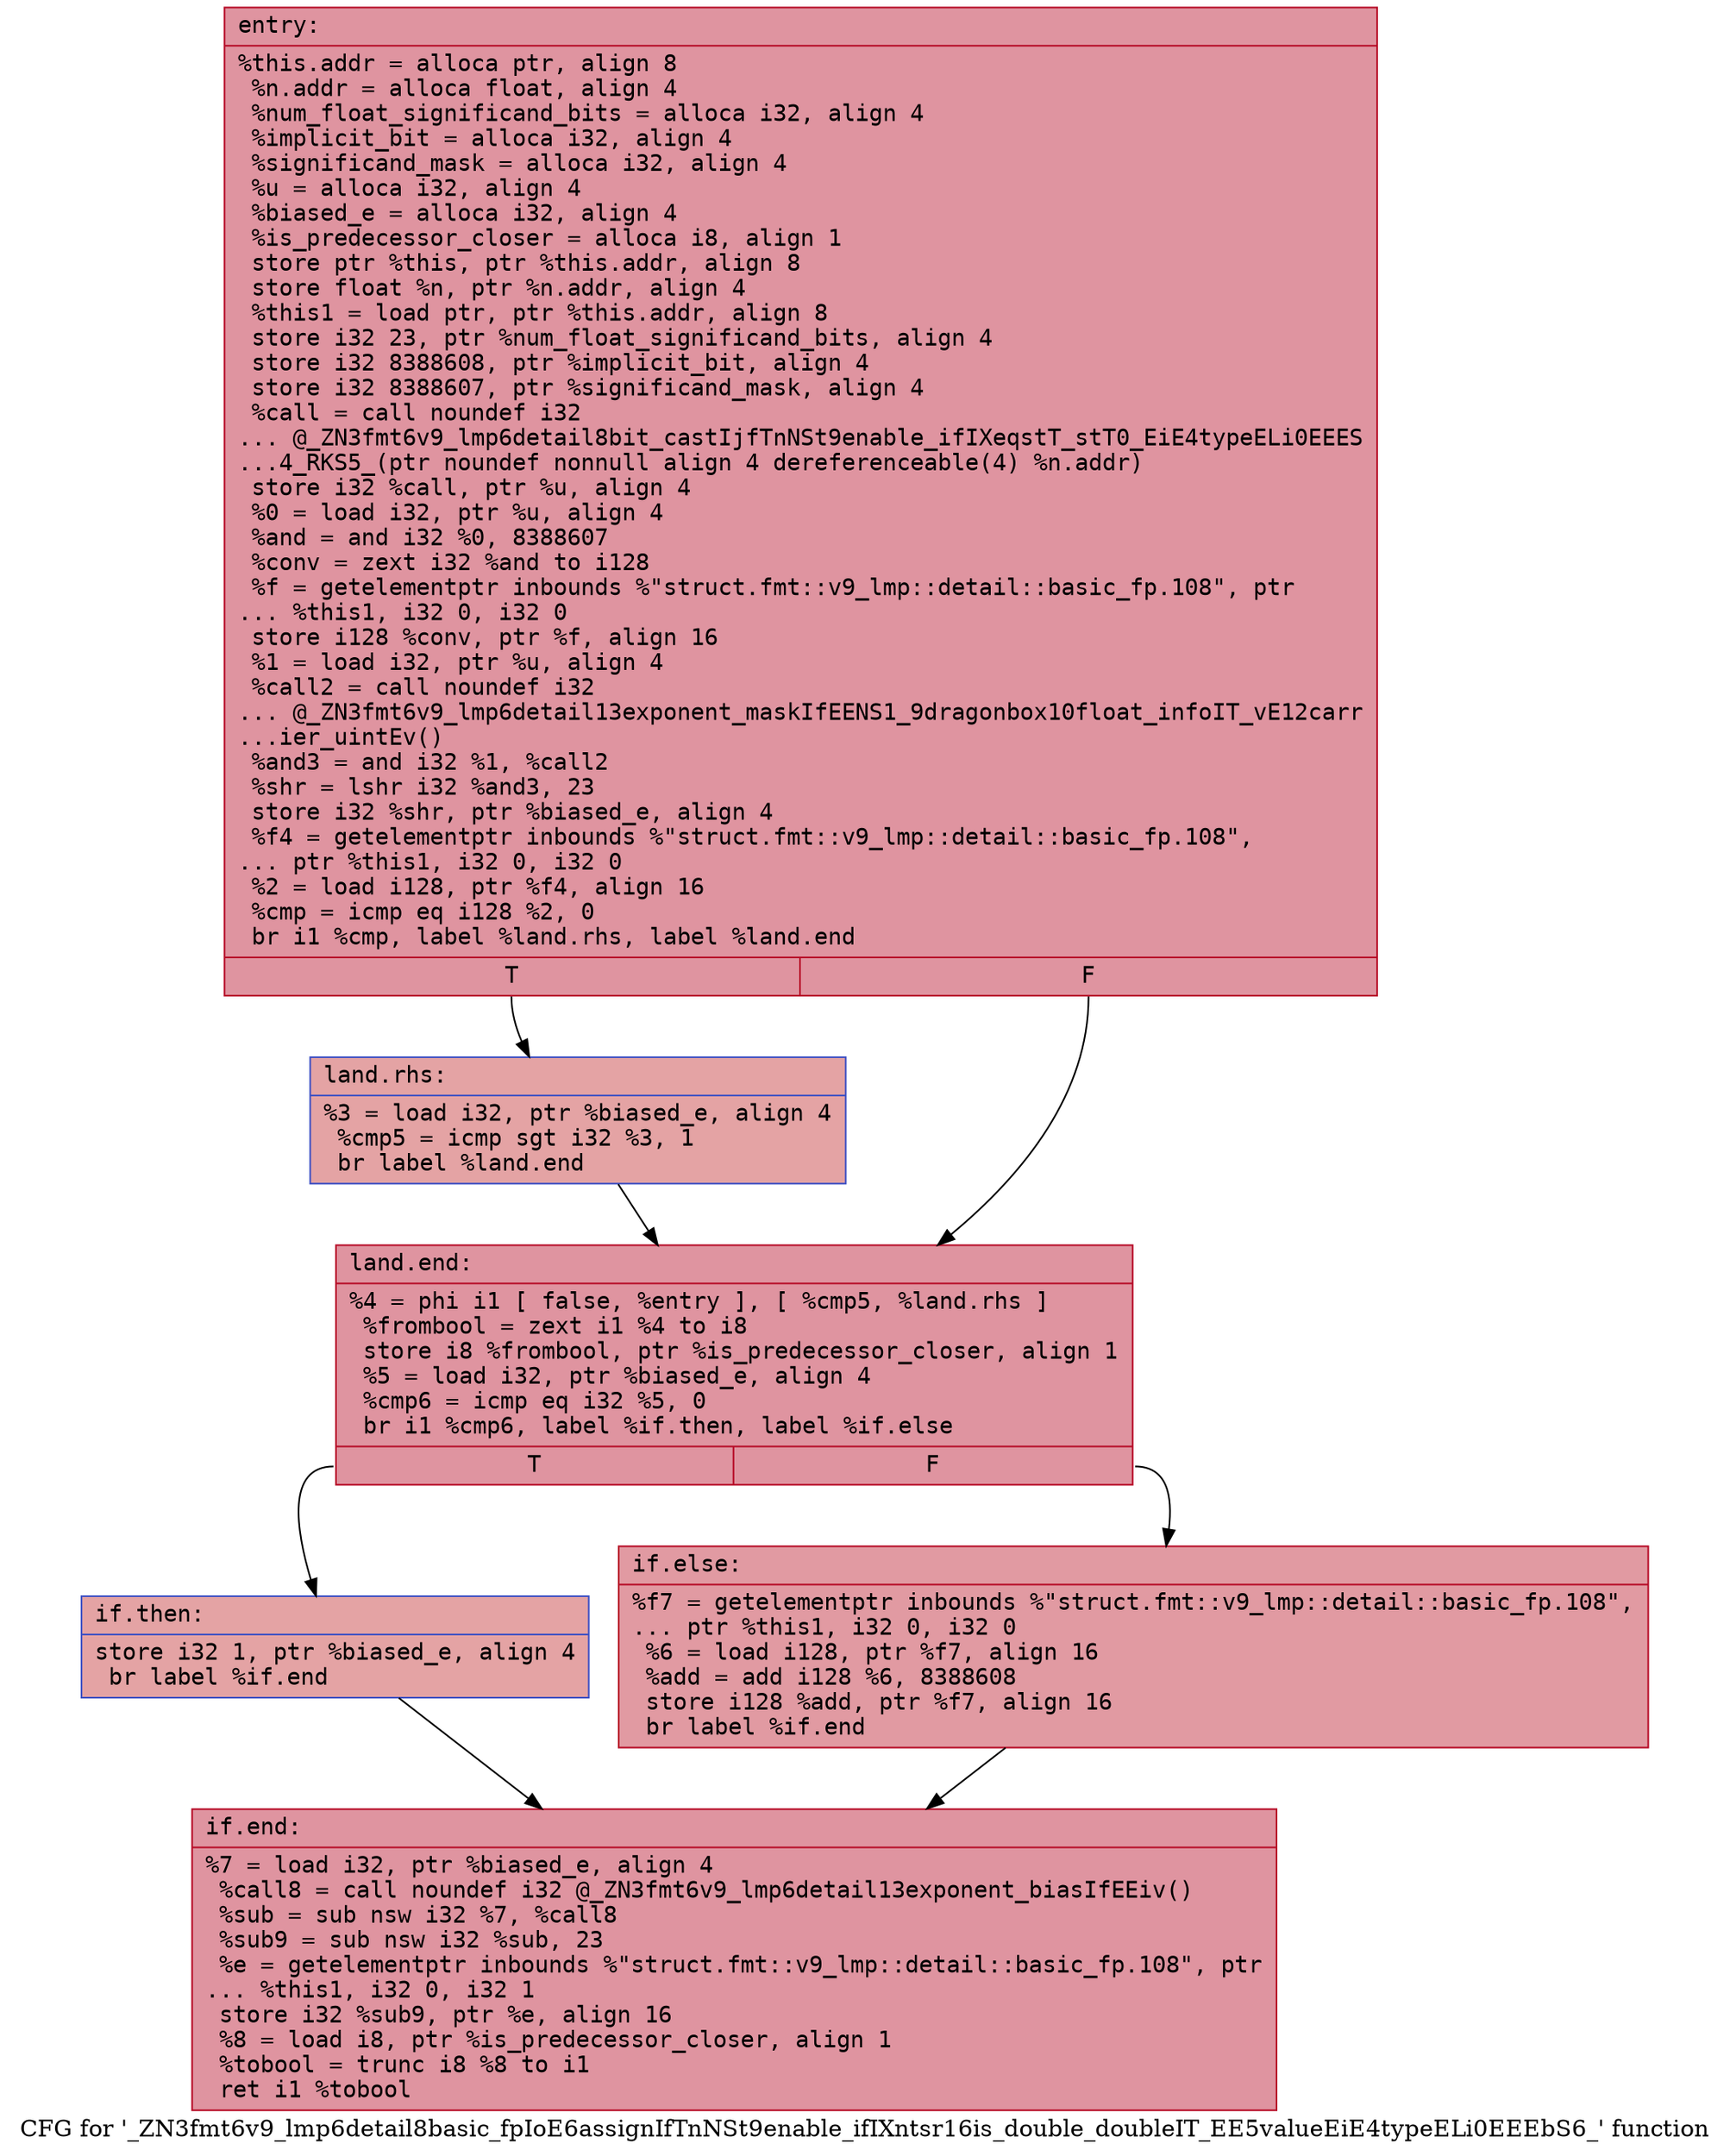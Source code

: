 digraph "CFG for '_ZN3fmt6v9_lmp6detail8basic_fpIoE6assignIfTnNSt9enable_ifIXntsr16is_double_doubleIT_EE5valueEiE4typeELi0EEEbS6_' function" {
	label="CFG for '_ZN3fmt6v9_lmp6detail8basic_fpIoE6assignIfTnNSt9enable_ifIXntsr16is_double_doubleIT_EE5valueEiE4typeELi0EEEbS6_' function";

	Node0x556bfebdb210 [shape=record,color="#b70d28ff", style=filled, fillcolor="#b70d2870" fontname="Courier",label="{entry:\l|  %this.addr = alloca ptr, align 8\l  %n.addr = alloca float, align 4\l  %num_float_significand_bits = alloca i32, align 4\l  %implicit_bit = alloca i32, align 4\l  %significand_mask = alloca i32, align 4\l  %u = alloca i32, align 4\l  %biased_e = alloca i32, align 4\l  %is_predecessor_closer = alloca i8, align 1\l  store ptr %this, ptr %this.addr, align 8\l  store float %n, ptr %n.addr, align 4\l  %this1 = load ptr, ptr %this.addr, align 8\l  store i32 23, ptr %num_float_significand_bits, align 4\l  store i32 8388608, ptr %implicit_bit, align 4\l  store i32 8388607, ptr %significand_mask, align 4\l  %call = call noundef i32\l... @_ZN3fmt6v9_lmp6detail8bit_castIjfTnNSt9enable_ifIXeqstT_stT0_EiE4typeELi0EEES\l...4_RKS5_(ptr noundef nonnull align 4 dereferenceable(4) %n.addr)\l  store i32 %call, ptr %u, align 4\l  %0 = load i32, ptr %u, align 4\l  %and = and i32 %0, 8388607\l  %conv = zext i32 %and to i128\l  %f = getelementptr inbounds %\"struct.fmt::v9_lmp::detail::basic_fp.108\", ptr\l... %this1, i32 0, i32 0\l  store i128 %conv, ptr %f, align 16\l  %1 = load i32, ptr %u, align 4\l  %call2 = call noundef i32\l... @_ZN3fmt6v9_lmp6detail13exponent_maskIfEENS1_9dragonbox10float_infoIT_vE12carr\l...ier_uintEv()\l  %and3 = and i32 %1, %call2\l  %shr = lshr i32 %and3, 23\l  store i32 %shr, ptr %biased_e, align 4\l  %f4 = getelementptr inbounds %\"struct.fmt::v9_lmp::detail::basic_fp.108\",\l... ptr %this1, i32 0, i32 0\l  %2 = load i128, ptr %f4, align 16\l  %cmp = icmp eq i128 %2, 0\l  br i1 %cmp, label %land.rhs, label %land.end\l|{<s0>T|<s1>F}}"];
	Node0x556bfebdb210:s0 -> Node0x556bfebdc850[tooltip="entry -> land.rhs\nProbability 37.50%" ];
	Node0x556bfebdb210:s1 -> Node0x556bfebdc8a0[tooltip="entry -> land.end\nProbability 62.50%" ];
	Node0x556bfebdc850 [shape=record,color="#3d50c3ff", style=filled, fillcolor="#c32e3170" fontname="Courier",label="{land.rhs:\l|  %3 = load i32, ptr %biased_e, align 4\l  %cmp5 = icmp sgt i32 %3, 1\l  br label %land.end\l}"];
	Node0x556bfebdc850 -> Node0x556bfebdc8a0[tooltip="land.rhs -> land.end\nProbability 100.00%" ];
	Node0x556bfebdc8a0 [shape=record,color="#b70d28ff", style=filled, fillcolor="#b70d2870" fontname="Courier",label="{land.end:\l|  %4 = phi i1 [ false, %entry ], [ %cmp5, %land.rhs ]\l  %frombool = zext i1 %4 to i8\l  store i8 %frombool, ptr %is_predecessor_closer, align 1\l  %5 = load i32, ptr %biased_e, align 4\l  %cmp6 = icmp eq i32 %5, 0\l  br i1 %cmp6, label %if.then, label %if.else\l|{<s0>T|<s1>F}}"];
	Node0x556bfebdc8a0:s0 -> Node0x556bfebdcfc0[tooltip="land.end -> if.then\nProbability 37.50%" ];
	Node0x556bfebdc8a0:s1 -> Node0x556bfebdd090[tooltip="land.end -> if.else\nProbability 62.50%" ];
	Node0x556bfebdcfc0 [shape=record,color="#3d50c3ff", style=filled, fillcolor="#c32e3170" fontname="Courier",label="{if.then:\l|  store i32 1, ptr %biased_e, align 4\l  br label %if.end\l}"];
	Node0x556bfebdcfc0 -> Node0x556bfebdd2b0[tooltip="if.then -> if.end\nProbability 100.00%" ];
	Node0x556bfebdd090 [shape=record,color="#b70d28ff", style=filled, fillcolor="#bb1b2c70" fontname="Courier",label="{if.else:\l|  %f7 = getelementptr inbounds %\"struct.fmt::v9_lmp::detail::basic_fp.108\",\l... ptr %this1, i32 0, i32 0\l  %6 = load i128, ptr %f7, align 16\l  %add = add i128 %6, 8388608\l  store i128 %add, ptr %f7, align 16\l  br label %if.end\l}"];
	Node0x556bfebdd090 -> Node0x556bfebdd2b0[tooltip="if.else -> if.end\nProbability 100.00%" ];
	Node0x556bfebdd2b0 [shape=record,color="#b70d28ff", style=filled, fillcolor="#b70d2870" fontname="Courier",label="{if.end:\l|  %7 = load i32, ptr %biased_e, align 4\l  %call8 = call noundef i32 @_ZN3fmt6v9_lmp6detail13exponent_biasIfEEiv()\l  %sub = sub nsw i32 %7, %call8\l  %sub9 = sub nsw i32 %sub, 23\l  %e = getelementptr inbounds %\"struct.fmt::v9_lmp::detail::basic_fp.108\", ptr\l... %this1, i32 0, i32 1\l  store i32 %sub9, ptr %e, align 16\l  %8 = load i8, ptr %is_predecessor_closer, align 1\l  %tobool = trunc i8 %8 to i1\l  ret i1 %tobool\l}"];
}
